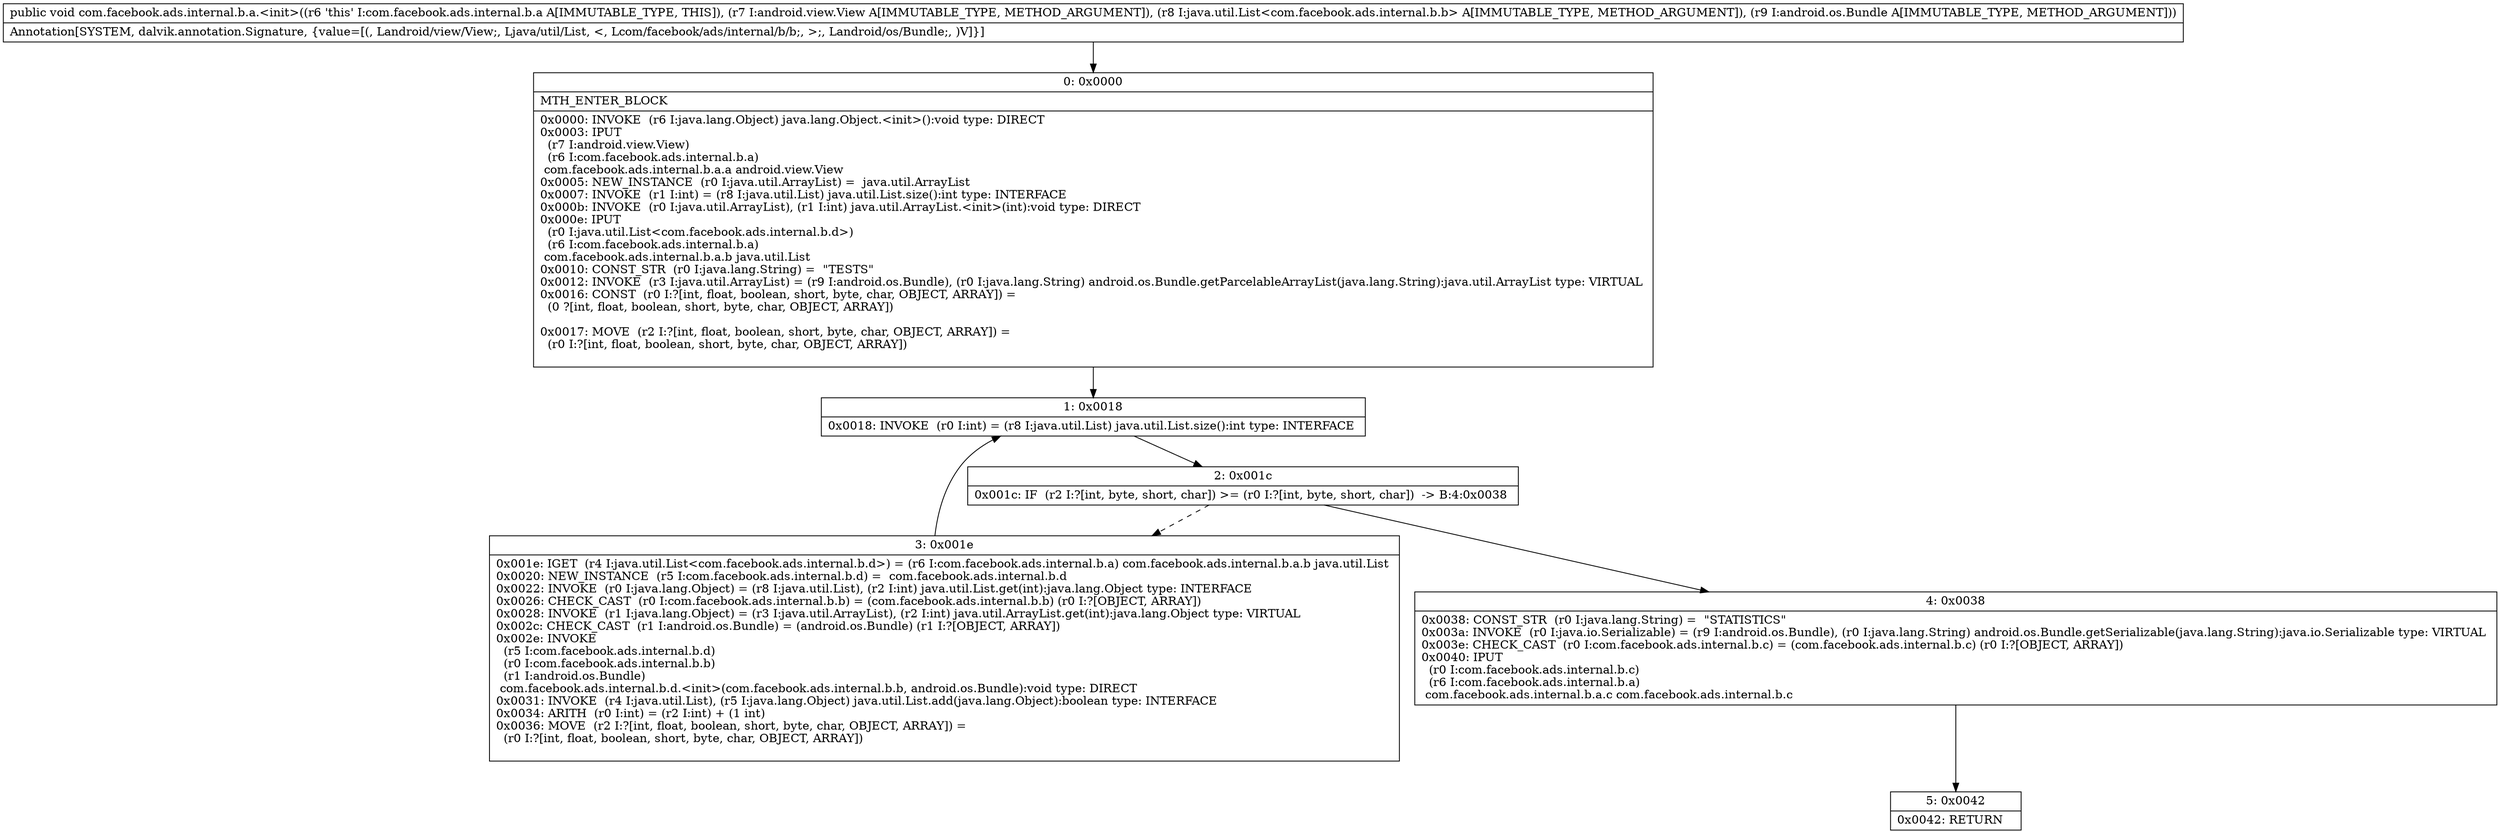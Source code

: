digraph "CFG forcom.facebook.ads.internal.b.a.\<init\>(Landroid\/view\/View;Ljava\/util\/List;Landroid\/os\/Bundle;)V" {
Node_0 [shape=record,label="{0\:\ 0x0000|MTH_ENTER_BLOCK\l|0x0000: INVOKE  (r6 I:java.lang.Object) java.lang.Object.\<init\>():void type: DIRECT \l0x0003: IPUT  \l  (r7 I:android.view.View)\l  (r6 I:com.facebook.ads.internal.b.a)\l com.facebook.ads.internal.b.a.a android.view.View \l0x0005: NEW_INSTANCE  (r0 I:java.util.ArrayList) =  java.util.ArrayList \l0x0007: INVOKE  (r1 I:int) = (r8 I:java.util.List) java.util.List.size():int type: INTERFACE \l0x000b: INVOKE  (r0 I:java.util.ArrayList), (r1 I:int) java.util.ArrayList.\<init\>(int):void type: DIRECT \l0x000e: IPUT  \l  (r0 I:java.util.List\<com.facebook.ads.internal.b.d\>)\l  (r6 I:com.facebook.ads.internal.b.a)\l com.facebook.ads.internal.b.a.b java.util.List \l0x0010: CONST_STR  (r0 I:java.lang.String) =  \"TESTS\" \l0x0012: INVOKE  (r3 I:java.util.ArrayList) = (r9 I:android.os.Bundle), (r0 I:java.lang.String) android.os.Bundle.getParcelableArrayList(java.lang.String):java.util.ArrayList type: VIRTUAL \l0x0016: CONST  (r0 I:?[int, float, boolean, short, byte, char, OBJECT, ARRAY]) = \l  (0 ?[int, float, boolean, short, byte, char, OBJECT, ARRAY])\l \l0x0017: MOVE  (r2 I:?[int, float, boolean, short, byte, char, OBJECT, ARRAY]) = \l  (r0 I:?[int, float, boolean, short, byte, char, OBJECT, ARRAY])\l \l}"];
Node_1 [shape=record,label="{1\:\ 0x0018|0x0018: INVOKE  (r0 I:int) = (r8 I:java.util.List) java.util.List.size():int type: INTERFACE \l}"];
Node_2 [shape=record,label="{2\:\ 0x001c|0x001c: IF  (r2 I:?[int, byte, short, char]) \>= (r0 I:?[int, byte, short, char])  \-\> B:4:0x0038 \l}"];
Node_3 [shape=record,label="{3\:\ 0x001e|0x001e: IGET  (r4 I:java.util.List\<com.facebook.ads.internal.b.d\>) = (r6 I:com.facebook.ads.internal.b.a) com.facebook.ads.internal.b.a.b java.util.List \l0x0020: NEW_INSTANCE  (r5 I:com.facebook.ads.internal.b.d) =  com.facebook.ads.internal.b.d \l0x0022: INVOKE  (r0 I:java.lang.Object) = (r8 I:java.util.List), (r2 I:int) java.util.List.get(int):java.lang.Object type: INTERFACE \l0x0026: CHECK_CAST  (r0 I:com.facebook.ads.internal.b.b) = (com.facebook.ads.internal.b.b) (r0 I:?[OBJECT, ARRAY]) \l0x0028: INVOKE  (r1 I:java.lang.Object) = (r3 I:java.util.ArrayList), (r2 I:int) java.util.ArrayList.get(int):java.lang.Object type: VIRTUAL \l0x002c: CHECK_CAST  (r1 I:android.os.Bundle) = (android.os.Bundle) (r1 I:?[OBJECT, ARRAY]) \l0x002e: INVOKE  \l  (r5 I:com.facebook.ads.internal.b.d)\l  (r0 I:com.facebook.ads.internal.b.b)\l  (r1 I:android.os.Bundle)\l com.facebook.ads.internal.b.d.\<init\>(com.facebook.ads.internal.b.b, android.os.Bundle):void type: DIRECT \l0x0031: INVOKE  (r4 I:java.util.List), (r5 I:java.lang.Object) java.util.List.add(java.lang.Object):boolean type: INTERFACE \l0x0034: ARITH  (r0 I:int) = (r2 I:int) + (1 int) \l0x0036: MOVE  (r2 I:?[int, float, boolean, short, byte, char, OBJECT, ARRAY]) = \l  (r0 I:?[int, float, boolean, short, byte, char, OBJECT, ARRAY])\l \l}"];
Node_4 [shape=record,label="{4\:\ 0x0038|0x0038: CONST_STR  (r0 I:java.lang.String) =  \"STATISTICS\" \l0x003a: INVOKE  (r0 I:java.io.Serializable) = (r9 I:android.os.Bundle), (r0 I:java.lang.String) android.os.Bundle.getSerializable(java.lang.String):java.io.Serializable type: VIRTUAL \l0x003e: CHECK_CAST  (r0 I:com.facebook.ads.internal.b.c) = (com.facebook.ads.internal.b.c) (r0 I:?[OBJECT, ARRAY]) \l0x0040: IPUT  \l  (r0 I:com.facebook.ads.internal.b.c)\l  (r6 I:com.facebook.ads.internal.b.a)\l com.facebook.ads.internal.b.a.c com.facebook.ads.internal.b.c \l}"];
Node_5 [shape=record,label="{5\:\ 0x0042|0x0042: RETURN   \l}"];
MethodNode[shape=record,label="{public void com.facebook.ads.internal.b.a.\<init\>((r6 'this' I:com.facebook.ads.internal.b.a A[IMMUTABLE_TYPE, THIS]), (r7 I:android.view.View A[IMMUTABLE_TYPE, METHOD_ARGUMENT]), (r8 I:java.util.List\<com.facebook.ads.internal.b.b\> A[IMMUTABLE_TYPE, METHOD_ARGUMENT]), (r9 I:android.os.Bundle A[IMMUTABLE_TYPE, METHOD_ARGUMENT]))  | Annotation[SYSTEM, dalvik.annotation.Signature, \{value=[(, Landroid\/view\/View;, Ljava\/util\/List, \<, Lcom\/facebook\/ads\/internal\/b\/b;, \>;, Landroid\/os\/Bundle;, )V]\}]\l}"];
MethodNode -> Node_0;
Node_0 -> Node_1;
Node_1 -> Node_2;
Node_2 -> Node_3[style=dashed];
Node_2 -> Node_4;
Node_3 -> Node_1;
Node_4 -> Node_5;
}

